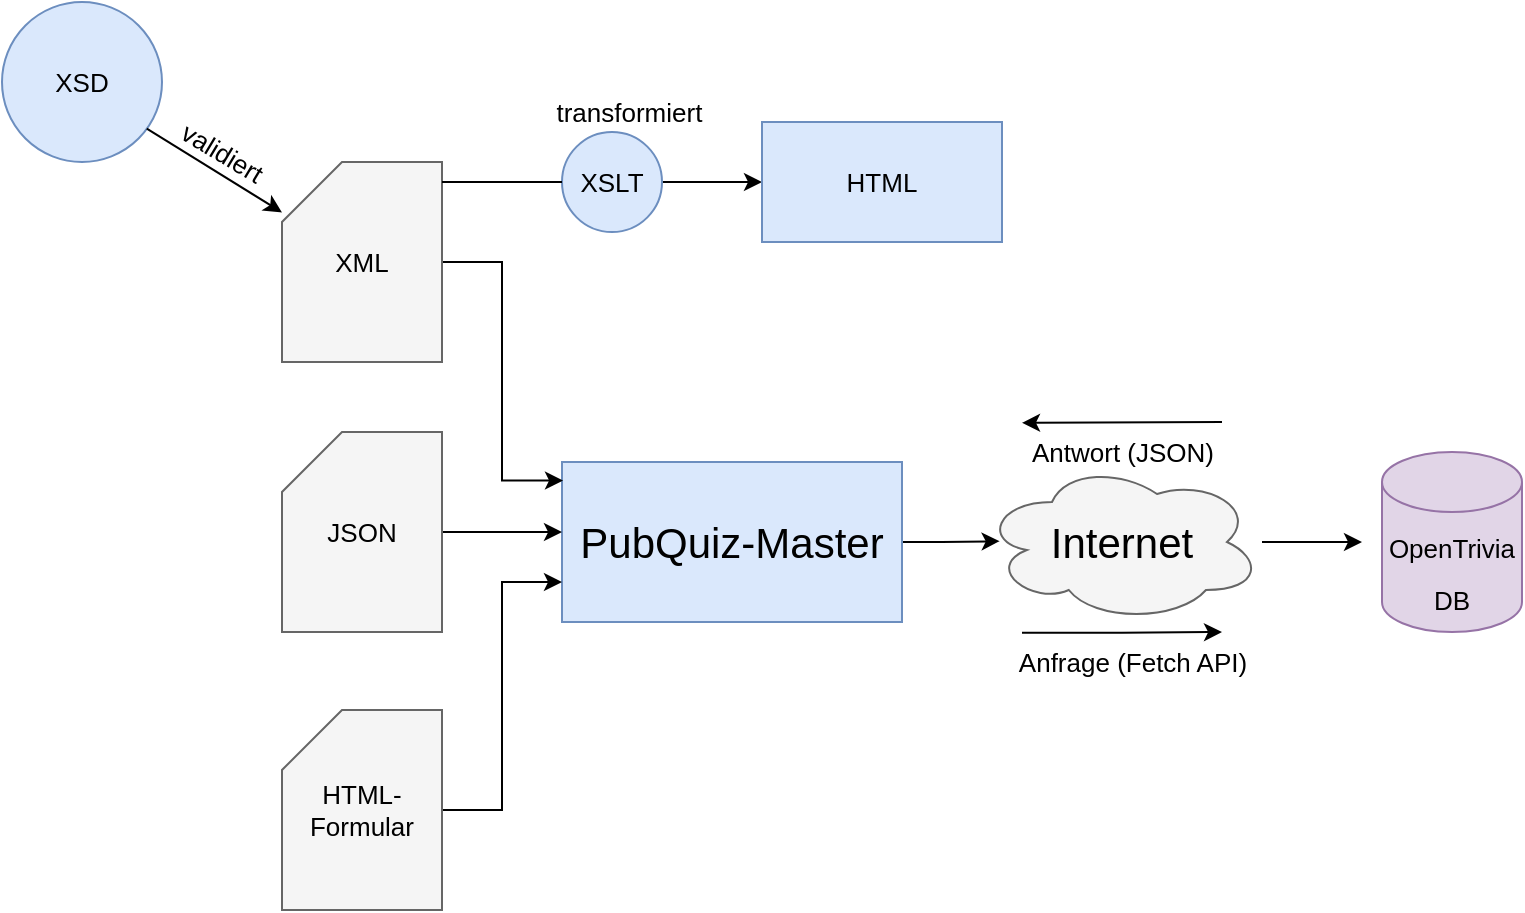 <mxfile version="17.4.2" type="device"><diagram id="_jPjjF3tkpR5xne7098h" name="Page-1"><mxGraphModel dx="1102" dy="865" grid="1" gridSize="10" guides="1" tooltips="1" connect="1" arrows="1" fold="1" page="1" pageScale="1" pageWidth="1169" pageHeight="827" math="0" shadow="0"><root><mxCell id="0"/><mxCell id="1" parent="0"/><mxCell id="ZC4lfadQJ18BQR7Utbxx-27" style="edgeStyle=orthogonalEdgeStyle;rounded=0;orthogonalLoop=1;jettySize=auto;html=1;entryX=0.063;entryY=0.495;entryDx=0;entryDy=0;entryPerimeter=0;fontSize=13;fontColor=#000000;" parent="1" source="ZC4lfadQJ18BQR7Utbxx-1" target="ZC4lfadQJ18BQR7Utbxx-8" edge="1"><mxGeometry relative="1" as="geometry"/></mxCell><mxCell id="ZC4lfadQJ18BQR7Utbxx-1" value="PubQuiz-Master" style="rounded=0;whiteSpace=wrap;html=1;fillColor=#dae8fc;strokeColor=#6c8ebf;fontSize=21;" parent="1" vertex="1"><mxGeometry x="490" y="290" width="170" height="80" as="geometry"/></mxCell><mxCell id="ZC4lfadQJ18BQR7Utbxx-10" style="edgeStyle=orthogonalEdgeStyle;rounded=0;orthogonalLoop=1;jettySize=auto;html=1;fontSize=21;" parent="1" source="ZC4lfadQJ18BQR7Utbxx-8" edge="1"><mxGeometry relative="1" as="geometry"><mxPoint x="890" y="330" as="targetPoint"/></mxGeometry></mxCell><mxCell id="ZC4lfadQJ18BQR7Utbxx-8" value="&lt;font color=&quot;#000000&quot;&gt;Internet&lt;/font&gt;" style="ellipse;shape=cloud;whiteSpace=wrap;html=1;fontSize=21;fillColor=#f5f5f5;fontColor=#333333;strokeColor=#666666;" parent="1" vertex="1"><mxGeometry x="700" y="290" width="140" height="80" as="geometry"/></mxCell><mxCell id="ZC4lfadQJ18BQR7Utbxx-11" value="&lt;font style=&quot;font-size: 13px&quot;&gt;OpenTrivia&lt;br&gt;DB&lt;/font&gt;" style="shape=cylinder3;whiteSpace=wrap;html=1;boundedLbl=1;backgroundOutline=1;size=15;fontSize=21;fillColor=#e1d5e7;strokeColor=#9673a6;" parent="1" vertex="1"><mxGeometry x="900" y="285" width="70" height="90" as="geometry"/></mxCell><mxCell id="ZC4lfadQJ18BQR7Utbxx-23" style="edgeStyle=orthogonalEdgeStyle;rounded=0;orthogonalLoop=1;jettySize=auto;html=1;entryX=0;entryY=0.438;entryDx=0;entryDy=0;entryPerimeter=0;fontSize=13;fontColor=#000000;" parent="1" source="ZC4lfadQJ18BQR7Utbxx-13" target="ZC4lfadQJ18BQR7Utbxx-1" edge="1"><mxGeometry relative="1" as="geometry"/></mxCell><mxCell id="ZC4lfadQJ18BQR7Utbxx-13" value="&lt;font color=&quot;#000000&quot;&gt;JSON&lt;/font&gt;" style="shape=card;whiteSpace=wrap;html=1;fontSize=13;fontColor=#333333;fillColor=#f5f5f5;strokeColor=#666666;" parent="1" vertex="1"><mxGeometry x="350" y="275" width="80" height="100" as="geometry"/></mxCell><mxCell id="ZC4lfadQJ18BQR7Utbxx-19" style="edgeStyle=orthogonalEdgeStyle;rounded=0;orthogonalLoop=1;jettySize=auto;html=1;entryX=0.003;entryY=0.116;entryDx=0;entryDy=0;entryPerimeter=0;fontSize=13;fontColor=#000000;" parent="1" source="ZC4lfadQJ18BQR7Utbxx-14" target="ZC4lfadQJ18BQR7Utbxx-1" edge="1"><mxGeometry relative="1" as="geometry"/></mxCell><mxCell id="ZC4lfadQJ18BQR7Utbxx-14" value="&lt;font color=&quot;#000000&quot;&gt;XML&lt;/font&gt;" style="shape=card;whiteSpace=wrap;html=1;fontSize=13;fillColor=#f5f5f5;strokeColor=#666666;fontColor=#333333;" parent="1" vertex="1"><mxGeometry x="350" y="140" width="80" height="100" as="geometry"/></mxCell><mxCell id="ZC4lfadQJ18BQR7Utbxx-20" style="edgeStyle=orthogonalEdgeStyle;rounded=0;orthogonalLoop=1;jettySize=auto;html=1;entryX=0;entryY=0.75;entryDx=0;entryDy=0;fontSize=13;fontColor=#000000;" parent="1" source="ZC4lfadQJ18BQR7Utbxx-15" target="ZC4lfadQJ18BQR7Utbxx-1" edge="1"><mxGeometry relative="1" as="geometry"/></mxCell><mxCell id="ZC4lfadQJ18BQR7Utbxx-15" value="&lt;font color=&quot;#000000&quot;&gt;HTML-&lt;br&gt;Formular&lt;/font&gt;" style="shape=card;whiteSpace=wrap;html=1;fontSize=13;fontColor=#333333;fillColor=#f5f5f5;strokeColor=#666666;" parent="1" vertex="1"><mxGeometry x="350" y="414" width="80" height="100" as="geometry"/></mxCell><mxCell id="ZC4lfadQJ18BQR7Utbxx-28" value="XSD" style="ellipse;whiteSpace=wrap;html=1;aspect=fixed;fontSize=13;fillColor=#dae8fc;strokeColor=#6c8ebf;" parent="1" vertex="1"><mxGeometry x="210" y="60" width="80" height="80" as="geometry"/></mxCell><mxCell id="ZC4lfadQJ18BQR7Utbxx-50" style="edgeStyle=orthogonalEdgeStyle;rounded=0;orthogonalLoop=1;jettySize=auto;html=1;entryX=0;entryY=0.5;entryDx=0;entryDy=0;fontSize=13;fontColor=#000000;" parent="1" source="ZC4lfadQJ18BQR7Utbxx-29" target="ZC4lfadQJ18BQR7Utbxx-49" edge="1"><mxGeometry relative="1" as="geometry"/></mxCell><mxCell id="ZC4lfadQJ18BQR7Utbxx-29" value="XSLT" style="ellipse;whiteSpace=wrap;html=1;aspect=fixed;fontSize=13;fillColor=#dae8fc;strokeColor=#6c8ebf;" parent="1" vertex="1"><mxGeometry x="490" y="125" width="50" height="50" as="geometry"/></mxCell><mxCell id="ZC4lfadQJ18BQR7Utbxx-31" value="" style="endArrow=classic;html=1;rounded=0;fontSize=13;fontColor=#000000;exitX=0.905;exitY=0.791;exitDx=0;exitDy=0;exitPerimeter=0;" parent="1" source="ZC4lfadQJ18BQR7Utbxx-28" target="ZC4lfadQJ18BQR7Utbxx-14" edge="1"><mxGeometry width="50" height="50" relative="1" as="geometry"><mxPoint x="290" y="130" as="sourcePoint"/><mxPoint x="340" y="80" as="targetPoint"/></mxGeometry></mxCell><mxCell id="ZC4lfadQJ18BQR7Utbxx-35" value="validiert" style="text;html=1;align=center;verticalAlign=middle;resizable=0;points=[];autosize=1;strokeColor=none;fillColor=none;fontSize=13;fontColor=#000000;rotation=31;" parent="1" vertex="1"><mxGeometry x="290" y="125" width="60" height="20" as="geometry"/></mxCell><mxCell id="ZC4lfadQJ18BQR7Utbxx-38" value="" style="endArrow=none;html=1;rounded=0;fontSize=13;fontColor=#000000;entryX=0;entryY=0.5;entryDx=0;entryDy=0;" parent="1" target="ZC4lfadQJ18BQR7Utbxx-29" edge="1"><mxGeometry width="50" height="50" relative="1" as="geometry"><mxPoint x="430" y="150" as="sourcePoint"/><mxPoint x="480" y="100" as="targetPoint"/></mxGeometry></mxCell><mxCell id="ZC4lfadQJ18BQR7Utbxx-39" value="transformiert&amp;nbsp;" style="text;html=1;align=center;verticalAlign=middle;resizable=0;points=[];autosize=1;strokeColor=none;fillColor=none;fontSize=13;fontColor=#000000;" parent="1" vertex="1"><mxGeometry x="480" y="105" width="90" height="20" as="geometry"/></mxCell><mxCell id="ZC4lfadQJ18BQR7Utbxx-40" value="Anfrage (Fetch API)" style="text;html=1;align=center;verticalAlign=middle;resizable=0;points=[];autosize=1;strokeColor=none;fillColor=none;fontSize=13;fontColor=#000000;" parent="1" vertex="1"><mxGeometry x="710" y="380" width="130" height="20" as="geometry"/></mxCell><mxCell id="ZC4lfadQJ18BQR7Utbxx-42" style="edgeStyle=orthogonalEdgeStyle;rounded=0;orthogonalLoop=1;jettySize=auto;html=1;fontSize=13;fontColor=#000000;" parent="1" edge="1"><mxGeometry relative="1" as="geometry"><mxPoint x="720" y="375.429" as="sourcePoint"/><mxPoint x="820" y="375" as="targetPoint"/><Array as="points"><mxPoint x="770" y="375"/><mxPoint x="820" y="375"/></Array></mxGeometry></mxCell><mxCell id="ZC4lfadQJ18BQR7Utbxx-43" value="Antwort (JSON)" style="text;html=1;align=center;verticalAlign=middle;resizable=0;points=[];autosize=1;strokeColor=none;fillColor=none;fontSize=13;fontColor=#000000;" parent="1" vertex="1"><mxGeometry x="715" y="275" width="110" height="20" as="geometry"/></mxCell><mxCell id="ZC4lfadQJ18BQR7Utbxx-45" style="edgeStyle=orthogonalEdgeStyle;rounded=0;orthogonalLoop=1;jettySize=auto;html=1;fontSize=13;fontColor=#000000;" parent="1" edge="1"><mxGeometry relative="1" as="geometry"><mxPoint x="820" y="270" as="sourcePoint"/><mxPoint x="720" y="270.429" as="targetPoint"/><Array as="points"><mxPoint x="820" y="270"/><mxPoint x="770" y="270"/></Array></mxGeometry></mxCell><mxCell id="ZC4lfadQJ18BQR7Utbxx-49" value="HTML" style="rounded=0;whiteSpace=wrap;html=1;fontSize=13;fillColor=#dae8fc;strokeColor=#6c8ebf;" parent="1" vertex="1"><mxGeometry x="590" y="120" width="120" height="60" as="geometry"/></mxCell></root></mxGraphModel></diagram></mxfile>